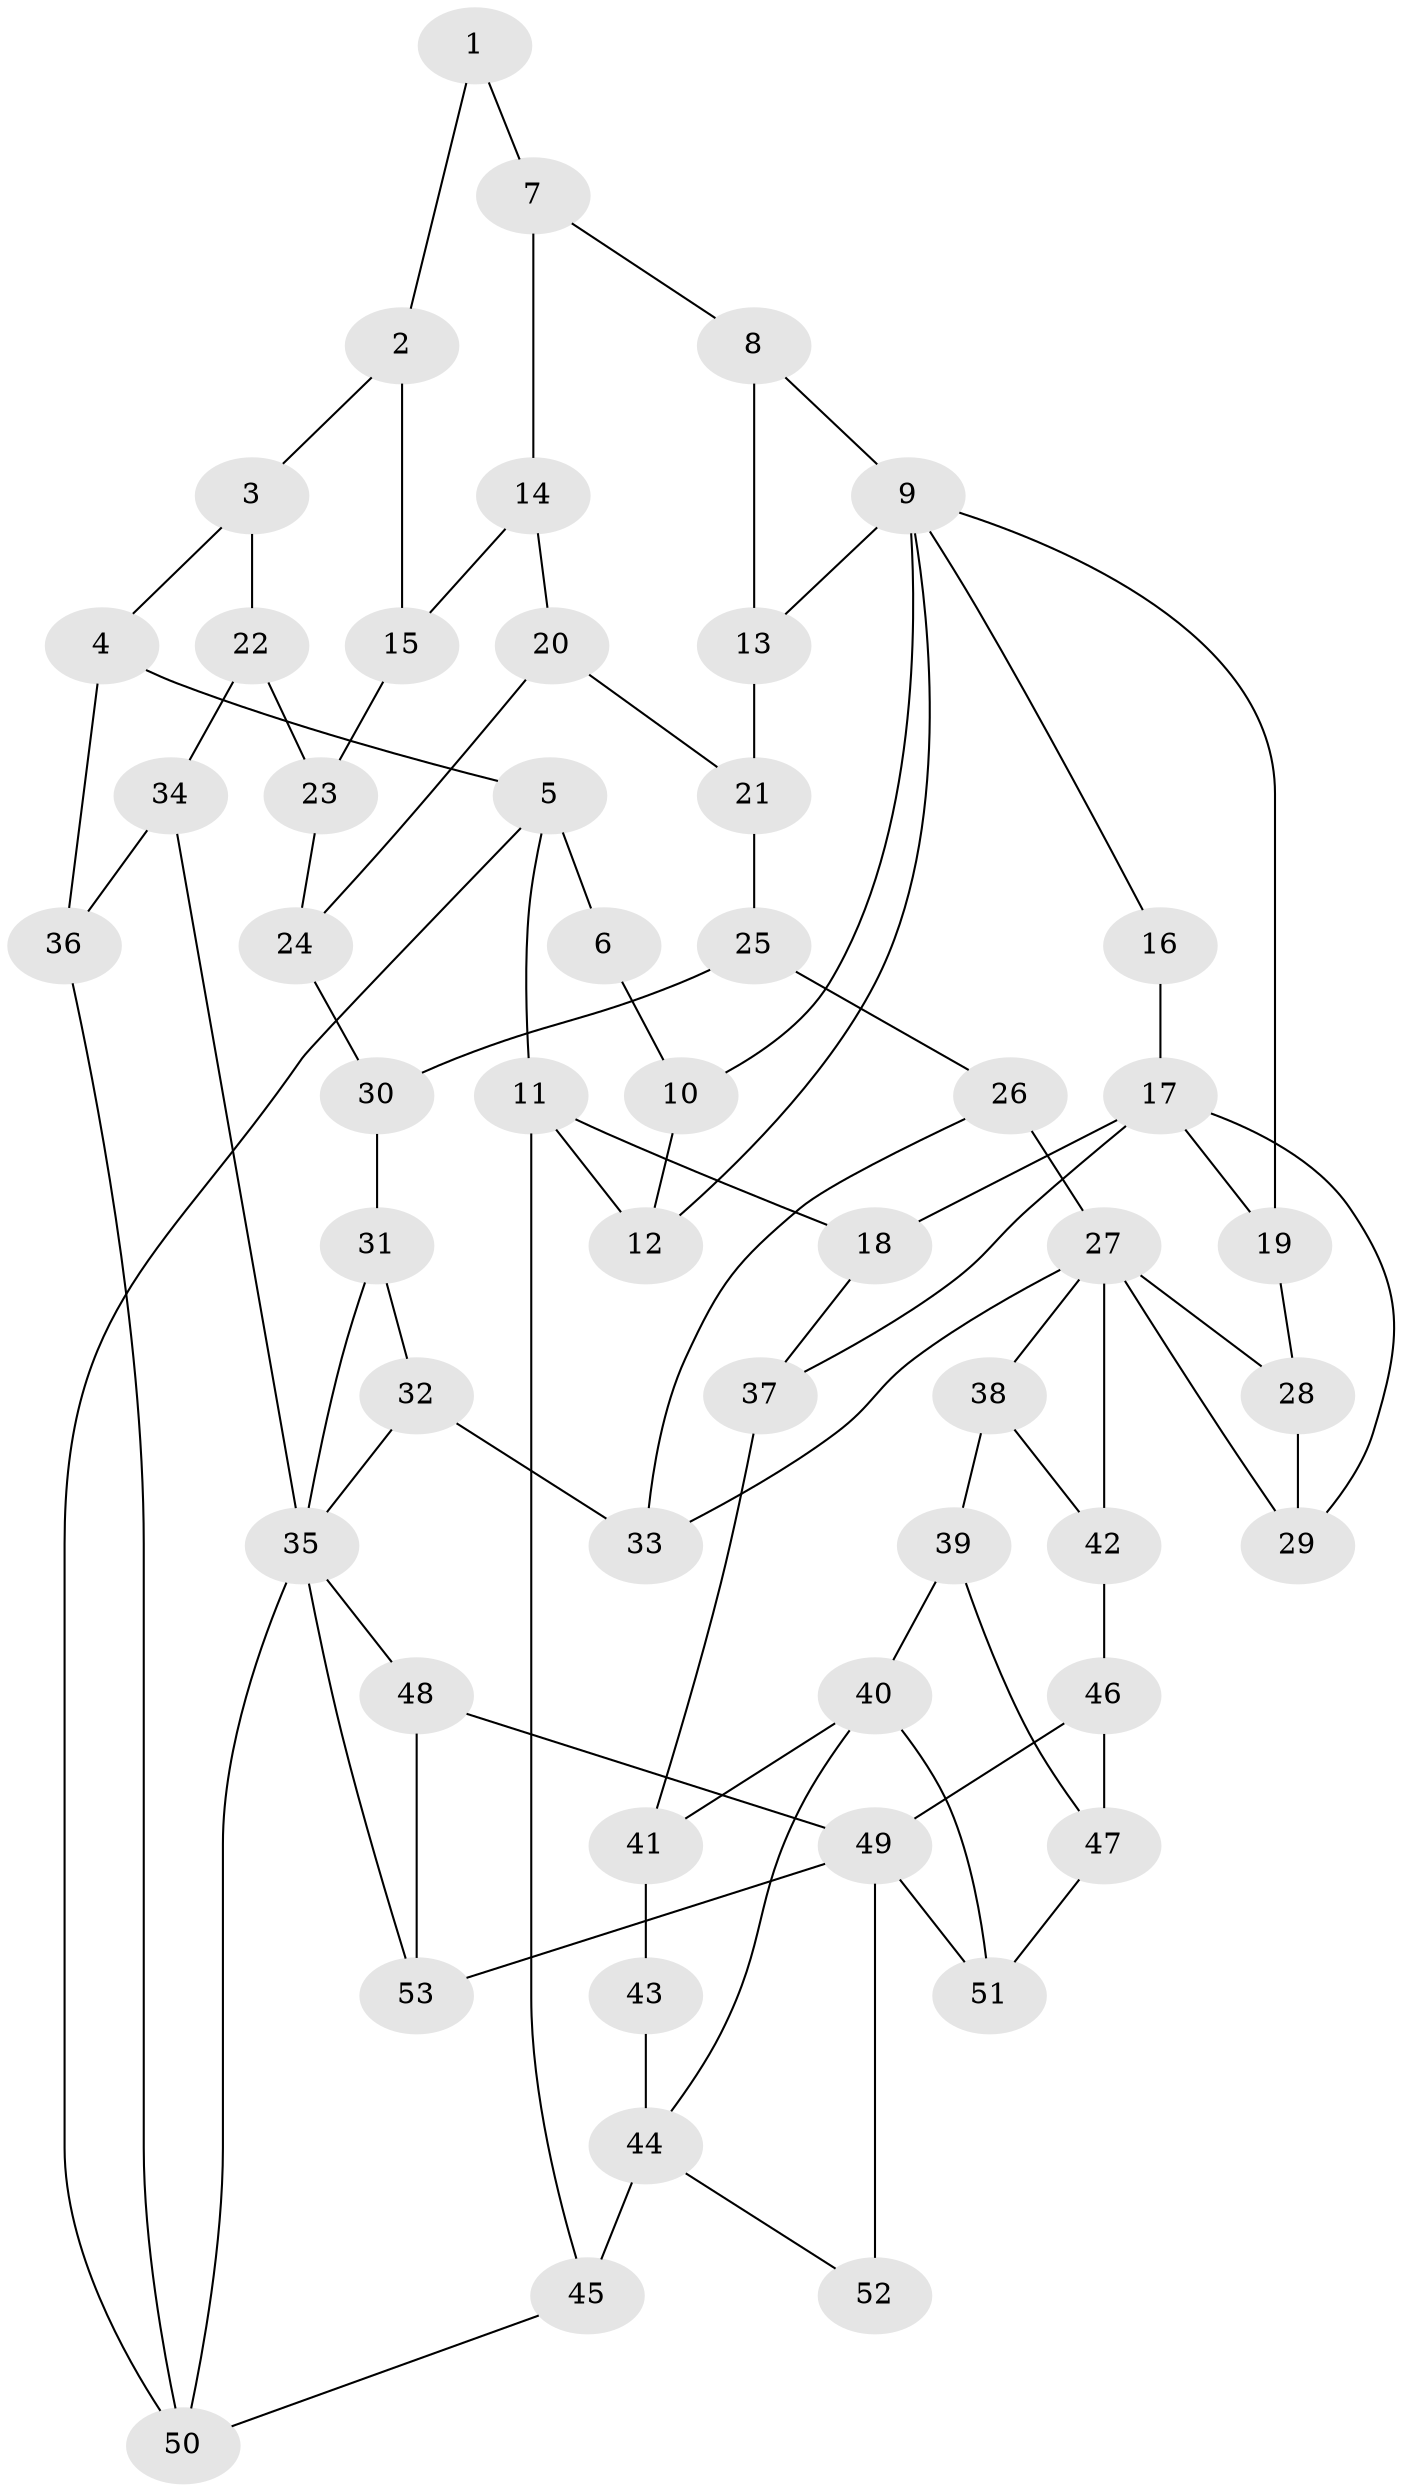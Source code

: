 // original degree distribution, {3: 0.02702702702702703, 5: 0.5945945945945946, 4: 0.20270270270270271, 6: 0.17567567567567569}
// Generated by graph-tools (version 1.1) at 2025/54/03/04/25 22:54:13]
// undirected, 53 vertices, 86 edges
graph export_dot {
  node [color=gray90,style=filled];
  1;
  2;
  3;
  4;
  5;
  6;
  7;
  8;
  9;
  10;
  11;
  12;
  13;
  14;
  15;
  16;
  17;
  18;
  19;
  20;
  21;
  22;
  23;
  24;
  25;
  26;
  27;
  28;
  29;
  30;
  31;
  32;
  33;
  34;
  35;
  36;
  37;
  38;
  39;
  40;
  41;
  42;
  43;
  44;
  45;
  46;
  47;
  48;
  49;
  50;
  51;
  52;
  53;
  1 -- 2 [weight=1.0];
  1 -- 7 [weight=1.0];
  2 -- 3 [weight=1.0];
  2 -- 15 [weight=1.0];
  3 -- 4 [weight=1.0];
  3 -- 22 [weight=1.0];
  4 -- 5 [weight=1.0];
  4 -- 36 [weight=1.0];
  5 -- 6 [weight=1.0];
  5 -- 11 [weight=1.0];
  5 -- 50 [weight=1.0];
  6 -- 10 [weight=1.0];
  7 -- 8 [weight=1.0];
  7 -- 14 [weight=1.0];
  8 -- 9 [weight=1.0];
  8 -- 13 [weight=1.0];
  9 -- 10 [weight=1.0];
  9 -- 12 [weight=1.0];
  9 -- 13 [weight=1.0];
  9 -- 16 [weight=1.0];
  9 -- 19 [weight=1.0];
  10 -- 12 [weight=1.0];
  11 -- 12 [weight=1.0];
  11 -- 18 [weight=1.0];
  11 -- 45 [weight=1.0];
  13 -- 21 [weight=1.0];
  14 -- 15 [weight=1.0];
  14 -- 20 [weight=1.0];
  15 -- 23 [weight=1.0];
  16 -- 17 [weight=2.0];
  17 -- 18 [weight=1.0];
  17 -- 19 [weight=1.0];
  17 -- 29 [weight=1.0];
  17 -- 37 [weight=1.0];
  18 -- 37 [weight=1.0];
  19 -- 28 [weight=1.0];
  20 -- 21 [weight=1.0];
  20 -- 24 [weight=1.0];
  21 -- 25 [weight=1.0];
  22 -- 23 [weight=1.0];
  22 -- 34 [weight=1.0];
  23 -- 24 [weight=1.0];
  24 -- 30 [weight=1.0];
  25 -- 26 [weight=1.0];
  25 -- 30 [weight=1.0];
  26 -- 27 [weight=1.0];
  26 -- 33 [weight=1.0];
  27 -- 28 [weight=1.0];
  27 -- 29 [weight=1.0];
  27 -- 33 [weight=1.0];
  27 -- 38 [weight=1.0];
  27 -- 42 [weight=1.0];
  28 -- 29 [weight=1.0];
  30 -- 31 [weight=1.0];
  31 -- 32 [weight=1.0];
  31 -- 35 [weight=1.0];
  32 -- 33 [weight=1.0];
  32 -- 35 [weight=1.0];
  34 -- 35 [weight=1.0];
  34 -- 36 [weight=1.0];
  35 -- 48 [weight=1.0];
  35 -- 50 [weight=1.0];
  35 -- 53 [weight=1.0];
  36 -- 50 [weight=1.0];
  37 -- 41 [weight=1.0];
  38 -- 39 [weight=1.0];
  38 -- 42 [weight=1.0];
  39 -- 40 [weight=1.0];
  39 -- 47 [weight=1.0];
  40 -- 41 [weight=1.0];
  40 -- 44 [weight=1.0];
  40 -- 51 [weight=1.0];
  41 -- 43 [weight=1.0];
  42 -- 46 [weight=1.0];
  43 -- 44 [weight=2.0];
  44 -- 45 [weight=2.0];
  44 -- 52 [weight=1.0];
  45 -- 50 [weight=1.0];
  46 -- 47 [weight=1.0];
  46 -- 49 [weight=1.0];
  47 -- 51 [weight=1.0];
  48 -- 49 [weight=1.0];
  48 -- 53 [weight=1.0];
  49 -- 51 [weight=1.0];
  49 -- 52 [weight=2.0];
  49 -- 53 [weight=1.0];
}

